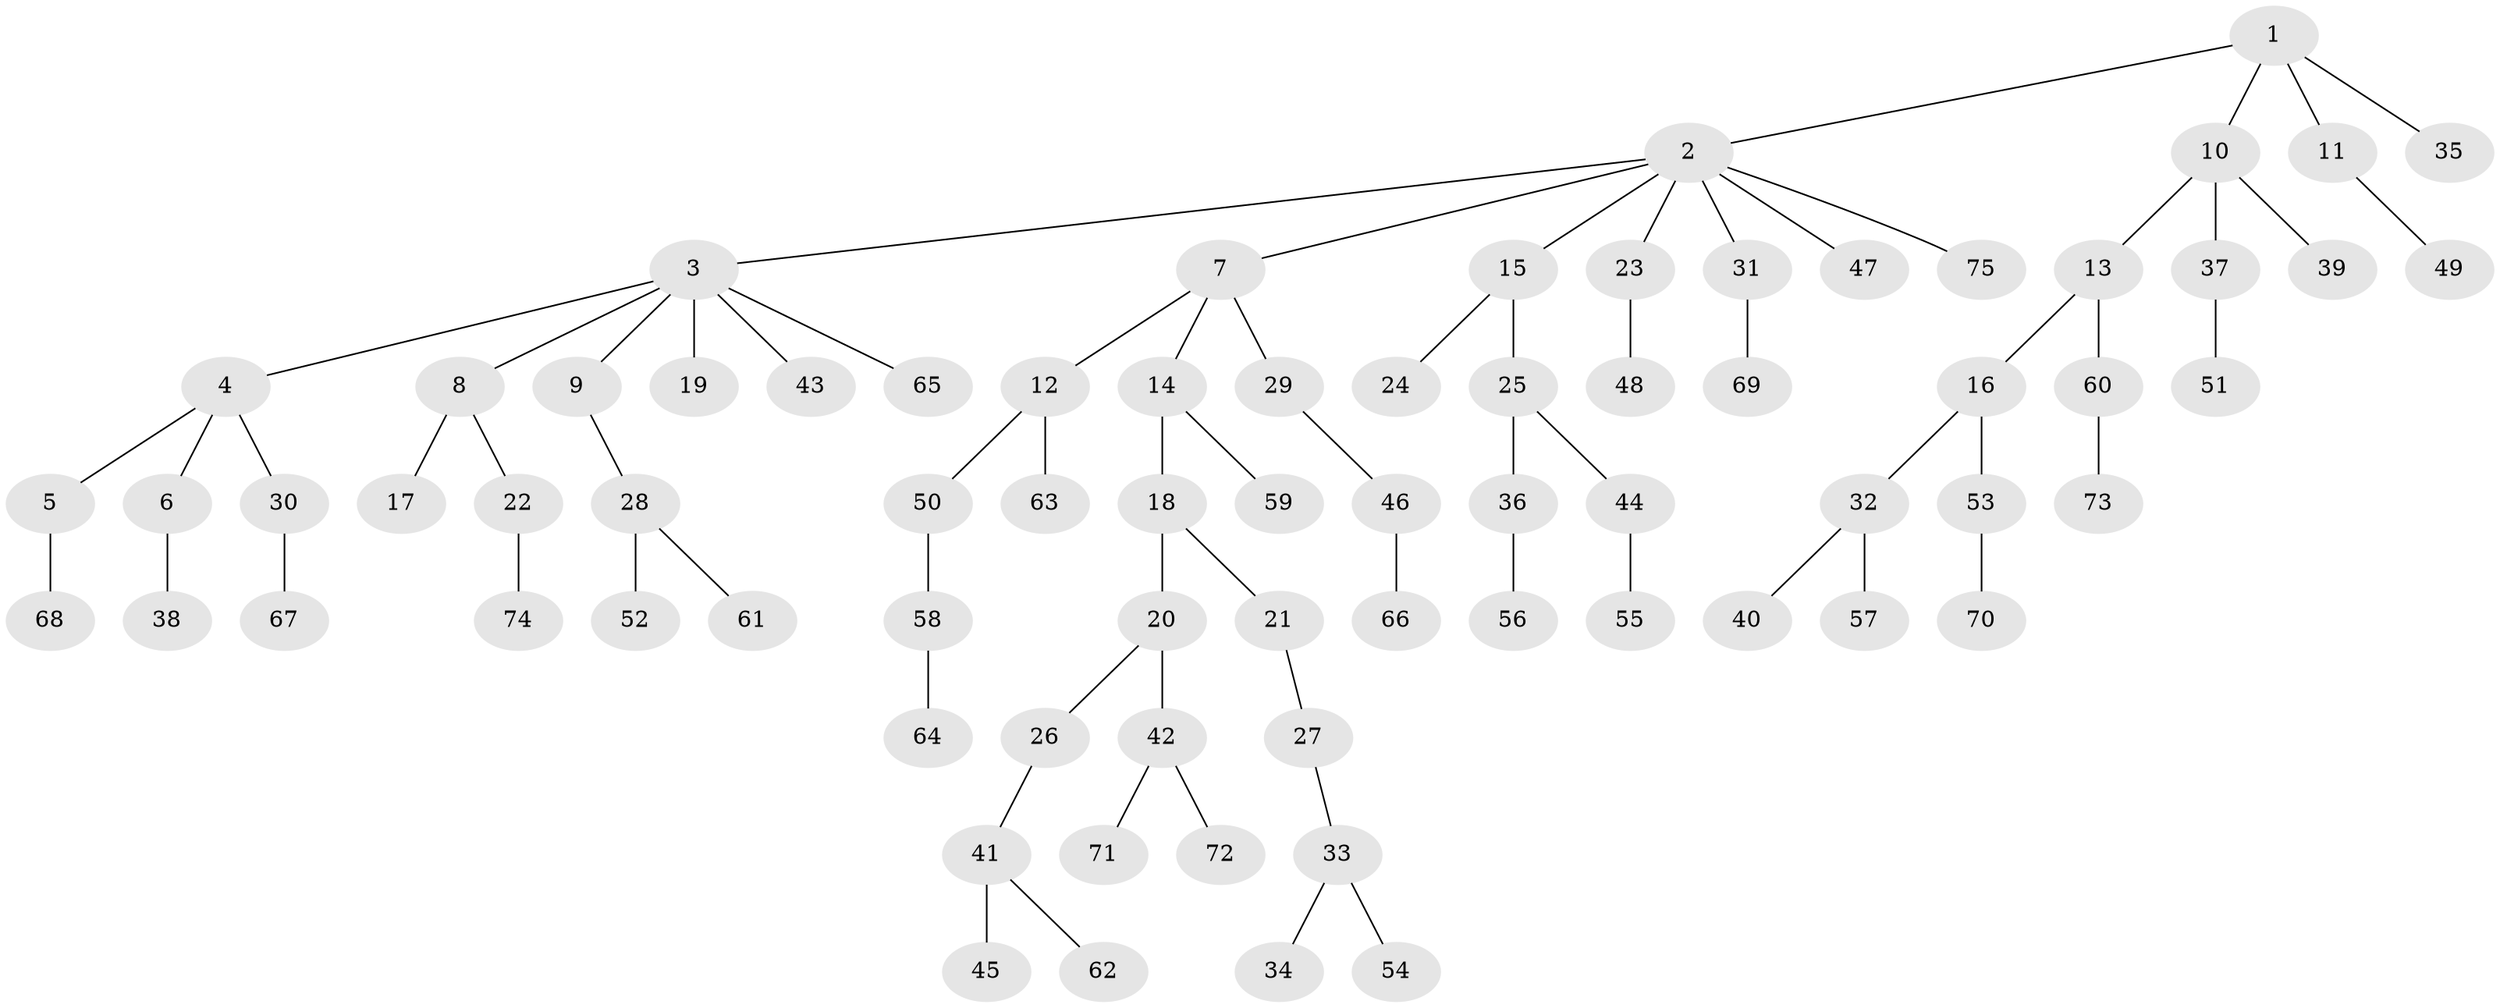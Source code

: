 // Generated by graph-tools (version 1.1) at 2025/02/03/09/25 03:02:24]
// undirected, 75 vertices, 74 edges
graph export_dot {
graph [start="1"]
  node [color=gray90,style=filled];
  1;
  2;
  3;
  4;
  5;
  6;
  7;
  8;
  9;
  10;
  11;
  12;
  13;
  14;
  15;
  16;
  17;
  18;
  19;
  20;
  21;
  22;
  23;
  24;
  25;
  26;
  27;
  28;
  29;
  30;
  31;
  32;
  33;
  34;
  35;
  36;
  37;
  38;
  39;
  40;
  41;
  42;
  43;
  44;
  45;
  46;
  47;
  48;
  49;
  50;
  51;
  52;
  53;
  54;
  55;
  56;
  57;
  58;
  59;
  60;
  61;
  62;
  63;
  64;
  65;
  66;
  67;
  68;
  69;
  70;
  71;
  72;
  73;
  74;
  75;
  1 -- 2;
  1 -- 10;
  1 -- 11;
  1 -- 35;
  2 -- 3;
  2 -- 7;
  2 -- 15;
  2 -- 23;
  2 -- 31;
  2 -- 47;
  2 -- 75;
  3 -- 4;
  3 -- 8;
  3 -- 9;
  3 -- 19;
  3 -- 43;
  3 -- 65;
  4 -- 5;
  4 -- 6;
  4 -- 30;
  5 -- 68;
  6 -- 38;
  7 -- 12;
  7 -- 14;
  7 -- 29;
  8 -- 17;
  8 -- 22;
  9 -- 28;
  10 -- 13;
  10 -- 37;
  10 -- 39;
  11 -- 49;
  12 -- 50;
  12 -- 63;
  13 -- 16;
  13 -- 60;
  14 -- 18;
  14 -- 59;
  15 -- 24;
  15 -- 25;
  16 -- 32;
  16 -- 53;
  18 -- 20;
  18 -- 21;
  20 -- 26;
  20 -- 42;
  21 -- 27;
  22 -- 74;
  23 -- 48;
  25 -- 36;
  25 -- 44;
  26 -- 41;
  27 -- 33;
  28 -- 52;
  28 -- 61;
  29 -- 46;
  30 -- 67;
  31 -- 69;
  32 -- 40;
  32 -- 57;
  33 -- 34;
  33 -- 54;
  36 -- 56;
  37 -- 51;
  41 -- 45;
  41 -- 62;
  42 -- 71;
  42 -- 72;
  44 -- 55;
  46 -- 66;
  50 -- 58;
  53 -- 70;
  58 -- 64;
  60 -- 73;
}
